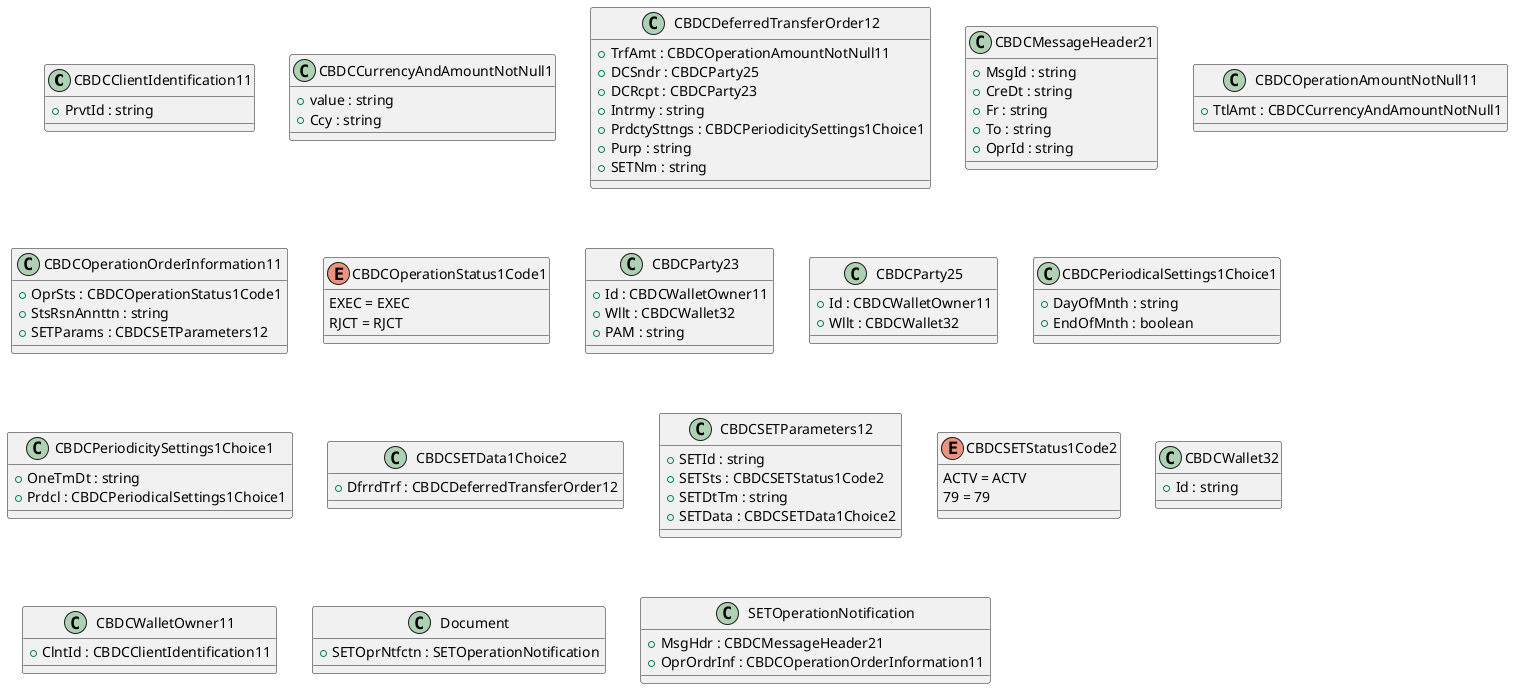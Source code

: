 @startuml

class CBDCClientIdentification11 {
    +PrvtId : string
}
class CBDCCurrencyAndAmountNotNull1 {
    +value : string
    +Ccy : string
}
class CBDCDeferredTransferOrder12 {
    +TrfAmt : CBDCOperationAmountNotNull11
    +DCSndr : CBDCParty25
    +DCRcpt : CBDCParty23
    +Intrmy : string
    +PrdctySttngs : CBDCPeriodicitySettings1Choice1
    +Purp : string
    +SETNm : string
}
class CBDCMessageHeader21 {
    +MsgId : string
    +CreDt : string
    +Fr : string
    +To : string
    +OprId : string
}
class CBDCOperationAmountNotNull11 {
    +TtlAmt : CBDCCurrencyAndAmountNotNull1
}
class CBDCOperationOrderInformation11 {
    +OprSts : CBDCOperationStatus1Code1
    +StsRsnAnnttn : string
    +SETParams : CBDCSETParameters12
}
enum CBDCOperationStatus1Code1 {
    EXEC = EXEC
    RJCT = RJCT
}
class CBDCParty23 {
    +Id : CBDCWalletOwner11
    +Wllt : CBDCWallet32
    +PAM : string
}
class CBDCParty25 {
    +Id : CBDCWalletOwner11
    +Wllt : CBDCWallet32
}
class CBDCPeriodicalSettings1Choice1 {
    +DayOfMnth : string
    +EndOfMnth : boolean
}
class CBDCPeriodicitySettings1Choice1 {
    +OneTmDt : string
    +Prdcl : CBDCPeriodicalSettings1Choice1
}
class CBDCSETData1Choice2 {
    +DfrrdTrf : CBDCDeferredTransferOrder12
}
class CBDCSETParameters12 {
    +SETId : string
    +SETSts : CBDCSETStatus1Code2
    +SETDtTm : string
    +SETData : CBDCSETData1Choice2
}
enum CBDCSETStatus1Code2 {
    ACTV = ACTV
    79 = 79
}
class CBDCWallet32 {
    +Id : string
}
class CBDCWalletOwner11 {
    +ClntId : CBDCClientIdentification11
}
class Document {
    +SETOprNtfctn : SETOperationNotification
}
class SETOperationNotification {
    +MsgHdr : CBDCMessageHeader21
    +OprOrdrInf : CBDCOperationOrderInformation11
}

@enduml
